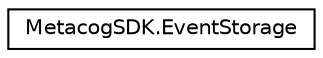 digraph "Graphical Class Hierarchy"
{
  edge [fontname="Helvetica",fontsize="10",labelfontname="Helvetica",labelfontsize="10"];
  node [fontname="Helvetica",fontsize="10",shape=record];
  rankdir="LR";
  Node1 [label="MetacogSDK.EventStorage",height=0.2,width=0.4,color="black", fillcolor="white", style="filled",URL="$classMetacogSDK_1_1EventStorage.html",tooltip="Keeps an in-memory buffer of event batches. "];
}
